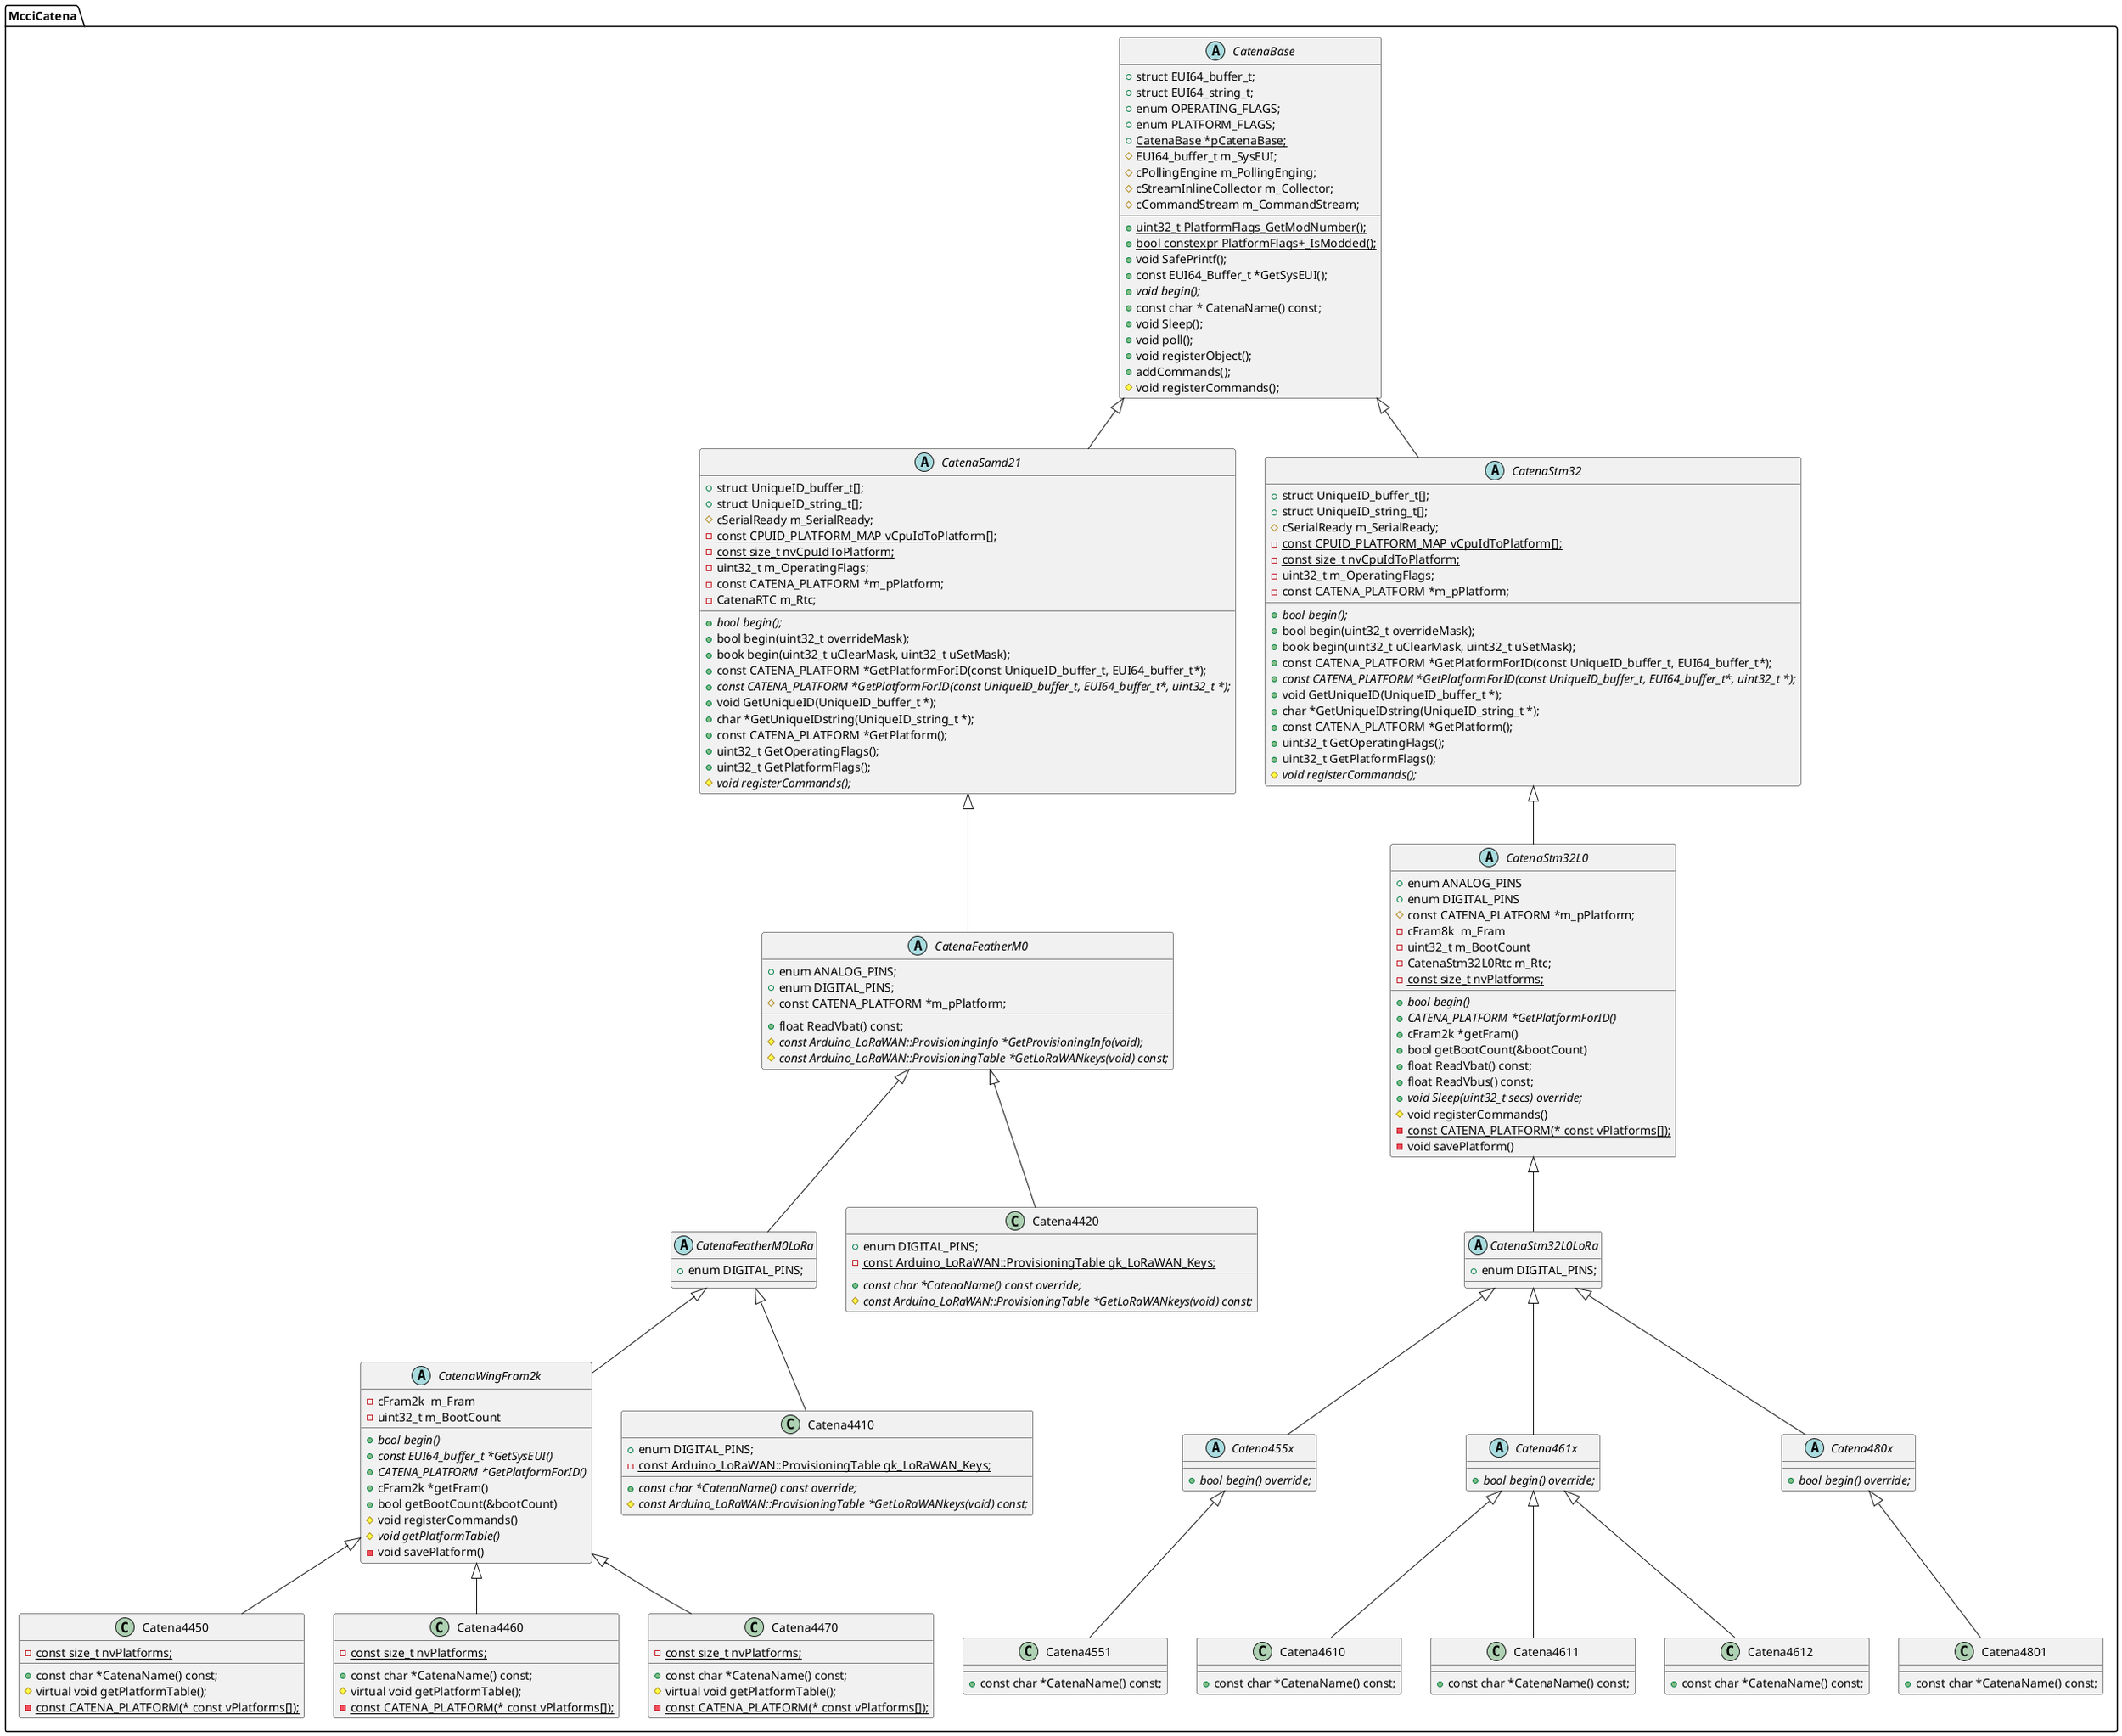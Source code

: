@startuml "Catena Class Hierarchy"
/' PlantUML image for Catena class hierarcy
'/
namespace McciCatena {

abstract class CatenaBase {
  +struct EUI64_buffer_t;
  +struct EUI64_string_t;
  +enum OPERATING_FLAGS;
  +enum PLATFORM_FLAGS;
  +{static}uint32_t PlatformFlags_GetModNumber();
  +{static}bool constexpr PlatformFlags+_IsModded();
  +void SafePrintf();
  +const EUI64_Buffer_t *GetSysEUI();
  +{abstract} void begin();
  +const char * CatenaName() const;
  +void Sleep();
  +void poll();
  +void registerObject();
  +addCommands();
  +{static}CatenaBase *pCatenaBase;
  #void registerCommands();
  #EUI64_buffer_t m_SysEUI;
  #cPollingEngine m_PollingEnging;
  #cStreamInlineCollector m_Collector;
  #cCommandStream m_CommandStream;
}

abstract class CatenaSamd21 {
  +struct UniqueID_buffer_t[];
  +struct UniqueID_string_t[];
  +{abstract} bool begin();
  +bool begin(uint32_t overrideMask);
  +book begin(uint32_t uClearMask, uint32_t uSetMask);
  +const CATENA_PLATFORM *GetPlatformForID(const UniqueID_buffer_t, EUI64_buffer_t*);
  +{abstract}const CATENA_PLATFORM *GetPlatformForID(const UniqueID_buffer_t, EUI64_buffer_t*, uint32_t *);
  +void GetUniqueID(UniqueID_buffer_t *);
  +char *GetUniqueIDstring(UniqueID_string_t *);
  +const CATENA_PLATFORM *GetPlatform();
  +uint32_t GetOperatingFlags();
  +uint32_t GetPlatformFlags();
  #{abstract}void registerCommands();
  #cSerialReady m_SerialReady;
  -{static}const CPUID_PLATFORM_MAP vCpuIdToPlatform[];
  -{static}const size_t nvCpuIdToPlatform;
  -uint32_t m_OperatingFlags;
  -const CATENA_PLATFORM *m_pPlatform;
  -CatenaRTC m_Rtc;
}

abstract class CatenaStm32 {
  +struct UniqueID_buffer_t[];
  +struct UniqueID_string_t[];
  +{abstract} bool begin();
  +bool begin(uint32_t overrideMask);
  +book begin(uint32_t uClearMask, uint32_t uSetMask);
  +const CATENA_PLATFORM *GetPlatformForID(const UniqueID_buffer_t, EUI64_buffer_t*);
  +{abstract}const CATENA_PLATFORM *GetPlatformForID(const UniqueID_buffer_t, EUI64_buffer_t*, uint32_t *);
  +void GetUniqueID(UniqueID_buffer_t *);
  +char *GetUniqueIDstring(UniqueID_string_t *);
  +const CATENA_PLATFORM *GetPlatform();
  +uint32_t GetOperatingFlags();
  +uint32_t GetPlatformFlags();
  #{abstract}void registerCommands();
  #cSerialReady m_SerialReady;
  -{static}const CPUID_PLATFORM_MAP vCpuIdToPlatform[];
  -{static}const size_t nvCpuIdToPlatform;
  -uint32_t m_OperatingFlags;
  -const CATENA_PLATFORM *m_pPlatform;
}

abstract class CatenaFeatherM0 {
  +enum ANALOG_PINS;
  +enum DIGITAL_PINS;
  +float ReadVbat() const;
  #{abstract}const Arduino_LoRaWAN::ProvisioningInfo *GetProvisioningInfo(void);
  #{abstract}const Arduino_LoRaWAN::ProvisioningTable *GetLoRaWANkeys(void) const;
  #const CATENA_PLATFORM *m_pPlatform;
}

abstract class CatenaFeatherM0LoRa {
  +enum DIGITAL_PINS;
}

abstract class CatenaWingFram2k {
  +{abstract}bool begin()
  +{abstract}const EUI64_buffer_t *GetSysEUI()
  +{abstract}CATENA_PLATFORM *GetPlatformForID()
  +cFram2k *getFram()
  +bool getBootCount(&bootCount)
  #void registerCommands()
  #{abstract}void getPlatformTable()
  -cFram2k  m_Fram
  -uint32_t m_BootCount
  -void savePlatform()
}

abstract class CatenaStm32L0 {
  +enum ANALOG_PINS
  +enum DIGITAL_PINS
  +{abstract}bool begin()
  +{abstract}CATENA_PLATFORM *GetPlatformForID()
  +cFram2k *getFram()
  +bool getBootCount(&bootCount)
  +float ReadVbat() const;
  +float ReadVbus() const;
  +{abstract}void Sleep(uint32_t secs) override;
  #void registerCommands()
  #const CATENA_PLATFORM *m_pPlatform;
  -cFram8k  m_Fram
  -uint32_t m_BootCount
  -CatenaStm32L0Rtc m_Rtc;
  -{static}const CATENA_PLATFORM(* const vPlatforms[]);
  -{static}const size_t nvPlatforms;
  -void savePlatform()
}

abstract class CatenaStm32L0LoRa {
  +enum DIGITAL_PINS;
}

abstract class Catena455x {
  +{abstract}bool begin() override;
}

abstract class Catena461x {
  +{abstract}bool begin() override;
}

abstract class Catena480x {
  +{abstract}bool begin() override;
}

class Catena4410 {
  +enum DIGITAL_PINS;
  +{abstract}const char *CatenaName() const override;
  #{abstract}const Arduino_LoRaWAN::ProvisioningTable *GetLoRaWANkeys(void) const;
  -{static}const Arduino_LoRaWAN::ProvisioningTable gk_LoRaWAN_Keys;
}

class Catena4420 {
  +enum DIGITAL_PINS;
  +{abstract}const char *CatenaName() const override;
  #{abstract}const Arduino_LoRaWAN::ProvisioningTable *GetLoRaWANkeys(void) const;
  -{static}const Arduino_LoRaWAN::ProvisioningTable gk_LoRaWAN_Keys;
}

class Catena4450 {
  +const char *CatenaName() const;
  #virtual void getPlatformTable();
  -{static}const CATENA_PLATFORM(* const vPlatforms[]);
  -{static}const size_t nvPlatforms;
}

class Catena4460 {
  +const char *CatenaName() const;
  #virtual void getPlatformTable();
  -{static}const CATENA_PLATFORM(* const vPlatforms[]);
  -{static}const size_t nvPlatforms;
}

class Catena4470 {
  +const char *CatenaName() const;
  #virtual void getPlatformTable();
  -{static}const CATENA_PLATFORM(* const vPlatforms[]);
  -{static}const size_t nvPlatforms;
}

class Catena4551 {
  +const char *CatenaName() const;
}

class Catena4610 {
  +const char *CatenaName() const;
}

class Catena4611 {
  +const char *CatenaName() const;
}

class Catena4612 {
  +const char *CatenaName() const;
}

class Catena4801 {
  +const char *CatenaName() const;
}

CatenaBase <|-- CatenaSamd21
CatenaBase <|-- CatenaStm32

CatenaSamd21 <|-- CatenaFeatherM0
CatenaFeatherM0 <|-- CatenaFeatherM0LoRa
CatenaFeatherM0 <|-- Catena4420
CatenaFeatherM0LoRa <|-- Catena4410
CatenaFeatherM0LoRa <|-- CatenaWingFram2k
CatenaWingFram2k <|-- Catena4450
CatenaWingFram2k <|-- Catena4460
CatenaWingFram2k <|-- Catena4470

CatenaStm32 <|-- CatenaStm32L0
CatenaStm32L0 <|-- CatenaStm32L0LoRa
CatenaStm32L0LoRa <|-- Catena455x
CatenaStm32L0LoRa <|-- Catena461x
CatenaStm32L0LoRa <|-- Catena480x

Catena455x <|-- Catena4551
Catena461x <|-- Catena4610
Catena461x <|-- Catena4611
Catena461x <|-- Catena4612
Catena480x <|-- Catena4801
}
@enduml